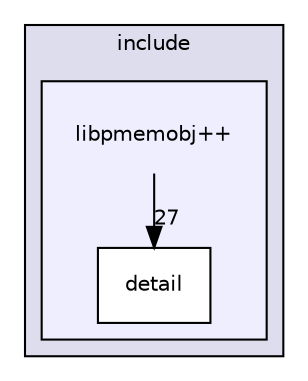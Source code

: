 digraph "nvml/src/include/libpmemobj++" {
  compound=true
  node [ fontsize="10", fontname="Helvetica"];
  edge [ labelfontsize="10", labelfontname="Helvetica"];
  subgraph clusterdir_e102b117873e8277d675ddc9ce96c212 {
    graph [ bgcolor="#ddddee", pencolor="black", label="include" fontname="Helvetica", fontsize="10", URL="dir_e102b117873e8277d675ddc9ce96c212.html"]
  subgraph clusterdir_f6ed4968c45e1211b9f2f5d9ccd95cab {
    graph [ bgcolor="#eeeeff", pencolor="black", label="" URL="dir_f6ed4968c45e1211b9f2f5d9ccd95cab.html"];
    dir_f6ed4968c45e1211b9f2f5d9ccd95cab [shape=plaintext label="libpmemobj++"];
    dir_c01e8af04a44226a7ee362604271a6f5 [shape=box label="detail" color="black" fillcolor="white" style="filled" URL="dir_c01e8af04a44226a7ee362604271a6f5.html"];
  }
  }
  dir_f6ed4968c45e1211b9f2f5d9ccd95cab->dir_c01e8af04a44226a7ee362604271a6f5 [headlabel="27", labeldistance=1.5 headhref="dir_000003_000004.html"];
}
